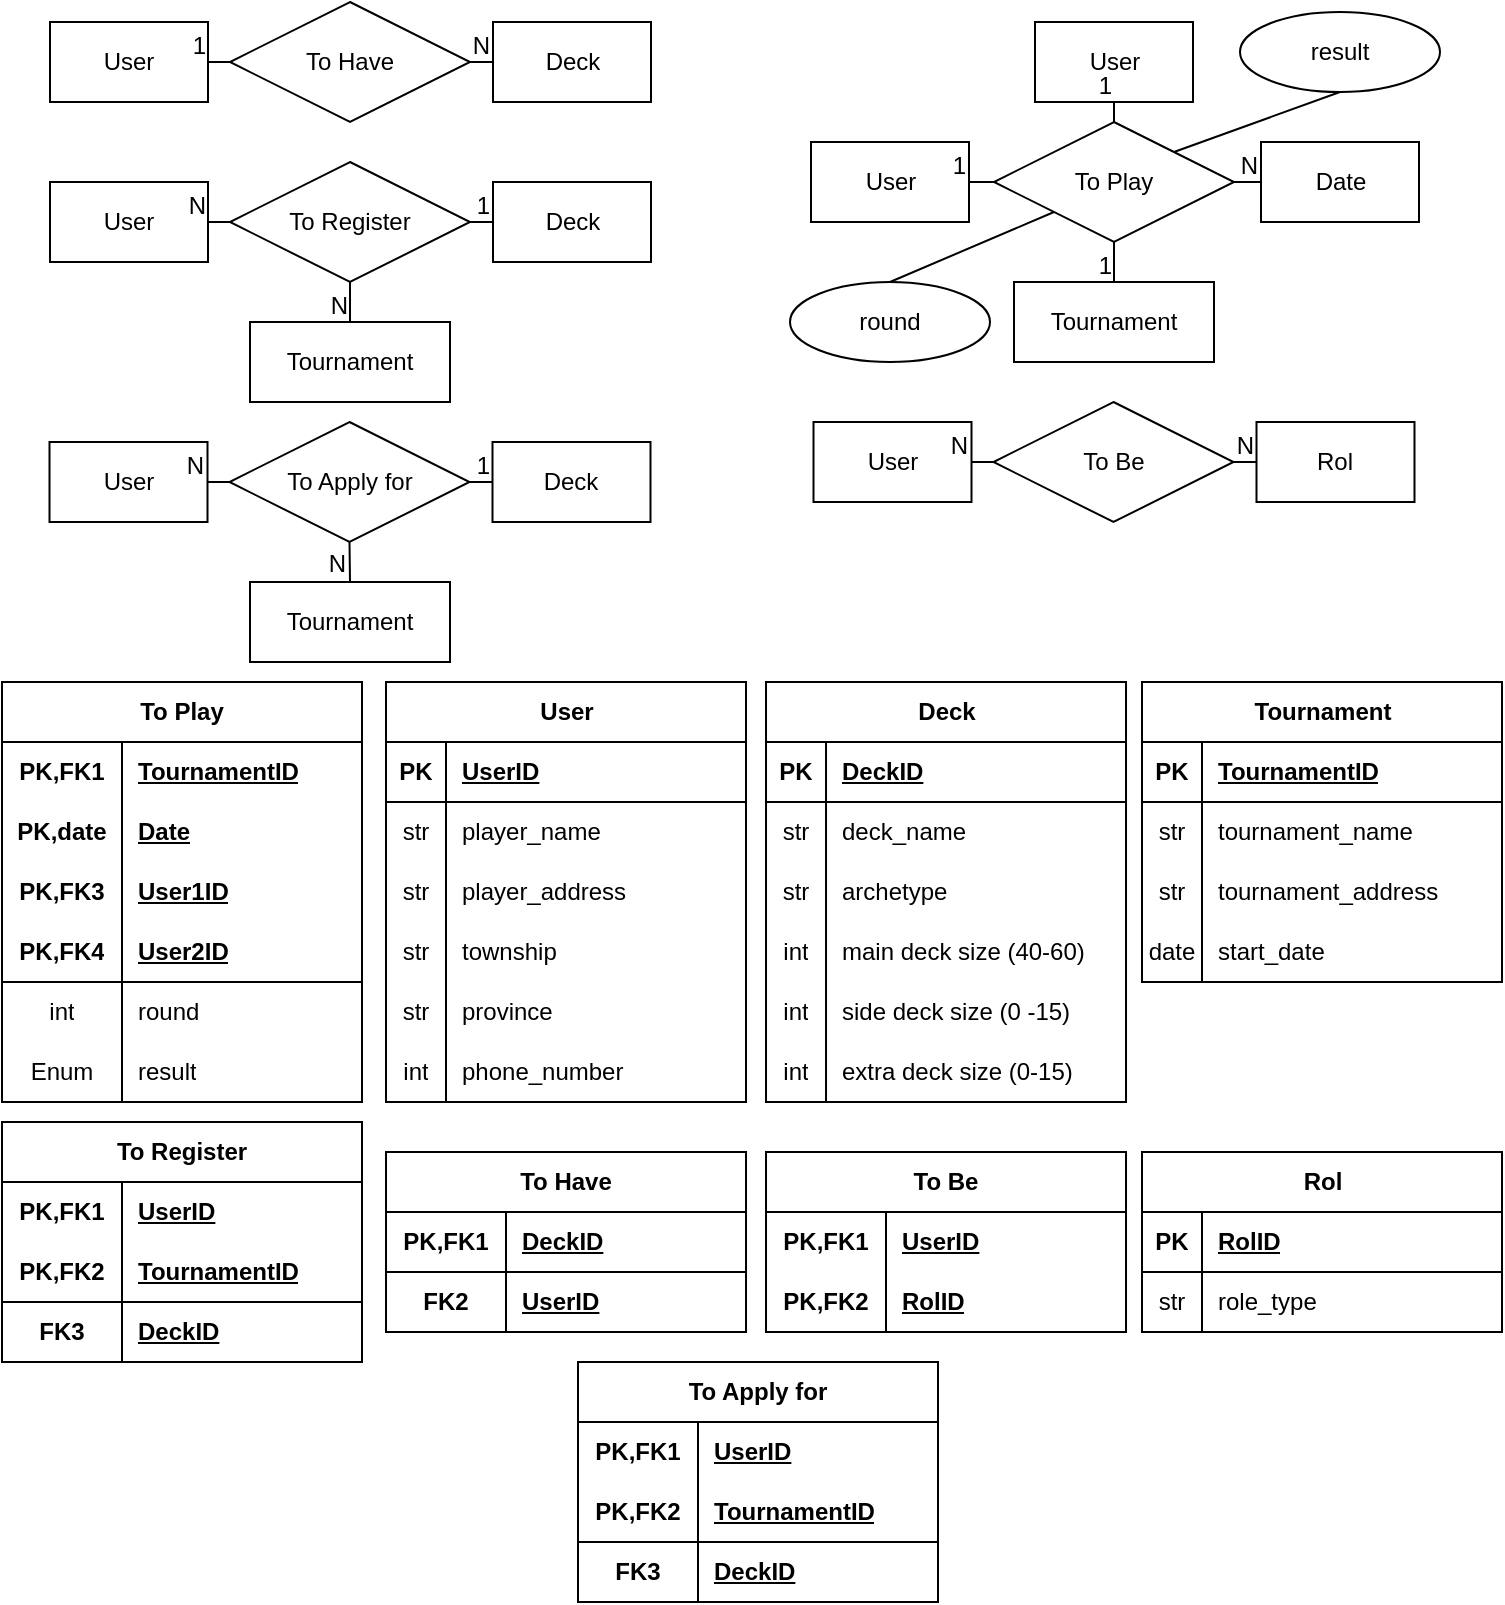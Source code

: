 <mxfile version="21.8.2" type="github">
  <diagram name="Page-1" id="n6OGM5h_O3I-MzQbRJ5R">
    <mxGraphModel dx="880" dy="466" grid="1" gridSize="10" guides="1" tooltips="1" connect="1" arrows="1" fold="1" page="1" pageScale="1" pageWidth="827" pageHeight="1169" math="0" shadow="0">
      <root>
        <mxCell id="0" />
        <mxCell id="1" parent="0" />
        <mxCell id="k-6lbQSvepRwD-YMHX3W-1" value="User" style="whiteSpace=wrap;html=1;align=center;" parent="1" vertex="1">
          <mxGeometry x="552.5" y="60" width="79" height="40" as="geometry" />
        </mxCell>
        <mxCell id="k-6lbQSvepRwD-YMHX3W-2" value="User" style="whiteSpace=wrap;html=1;align=center;" parent="1" vertex="1">
          <mxGeometry x="440.5" y="120" width="79" height="40" as="geometry" />
        </mxCell>
        <mxCell id="k-6lbQSvepRwD-YMHX3W-3" value="User" style="whiteSpace=wrap;html=1;align=center;" parent="1" vertex="1">
          <mxGeometry x="60" y="140" width="79" height="40" as="geometry" />
        </mxCell>
        <mxCell id="k-6lbQSvepRwD-YMHX3W-4" value="User" style="whiteSpace=wrap;html=1;align=center;" parent="1" vertex="1">
          <mxGeometry x="60" y="60" width="79" height="40" as="geometry" />
        </mxCell>
        <mxCell id="k-6lbQSvepRwD-YMHX3W-5" value="Tournament" style="whiteSpace=wrap;html=1;align=center;" parent="1" vertex="1">
          <mxGeometry x="542" y="190" width="100" height="40" as="geometry" />
        </mxCell>
        <mxCell id="k-6lbQSvepRwD-YMHX3W-6" value="To Have" style="shape=rhombus;perimeter=rhombusPerimeter;whiteSpace=wrap;html=1;align=center;rounded=0;" parent="1" vertex="1">
          <mxGeometry x="150" y="50" width="120" height="60" as="geometry" />
        </mxCell>
        <mxCell id="k-6lbQSvepRwD-YMHX3W-9" value="" style="endArrow=none;html=1;rounded=0;entryX=0;entryY=0.5;entryDx=0;entryDy=0;exitX=1;exitY=0.5;exitDx=0;exitDy=0;" parent="1" source="k-6lbQSvepRwD-YMHX3W-6" target="k-6lbQSvepRwD-YMHX3W-131" edge="1">
          <mxGeometry relative="1" as="geometry">
            <mxPoint x="160" y="130" as="sourcePoint" />
            <mxPoint x="140" y="80" as="targetPoint" />
          </mxGeometry>
        </mxCell>
        <mxCell id="k-6lbQSvepRwD-YMHX3W-10" value="N" style="resizable=0;html=1;whiteSpace=wrap;align=right;verticalAlign=bottom;rounded=0;" parent="k-6lbQSvepRwD-YMHX3W-9" connectable="0" vertex="1">
          <mxGeometry x="1" relative="1" as="geometry" />
        </mxCell>
        <mxCell id="k-6lbQSvepRwD-YMHX3W-11" value="To Register" style="shape=rhombus;perimeter=rhombusPerimeter;whiteSpace=wrap;html=1;align=center;rounded=0;" parent="1" vertex="1">
          <mxGeometry x="150" y="130" width="120" height="60" as="geometry" />
        </mxCell>
        <mxCell id="k-6lbQSvepRwD-YMHX3W-12" value="" style="endArrow=none;html=1;rounded=0;exitX=0.5;exitY=1;exitDx=0;exitDy=0;entryX=0.5;entryY=0;entryDx=0;entryDy=0;" parent="1" source="k-6lbQSvepRwD-YMHX3W-11" target="k-6lbQSvepRwD-YMHX3W-130" edge="1">
          <mxGeometry relative="1" as="geometry">
            <mxPoint x="250" y="270" as="sourcePoint" />
            <mxPoint x="209.995" y="220" as="targetPoint" />
          </mxGeometry>
        </mxCell>
        <mxCell id="k-6lbQSvepRwD-YMHX3W-13" value="N" style="resizable=0;html=1;whiteSpace=wrap;align=right;verticalAlign=bottom;rounded=0;" parent="k-6lbQSvepRwD-YMHX3W-12" connectable="0" vertex="1">
          <mxGeometry x="1" relative="1" as="geometry" />
        </mxCell>
        <mxCell id="k-6lbQSvepRwD-YMHX3W-14" style="edgeStyle=orthogonalEdgeStyle;rounded=0;orthogonalLoop=1;jettySize=auto;html=1;exitX=1;exitY=0;exitDx=0;exitDy=0;" parent="1" source="k-6lbQSvepRwD-YMHX3W-15" edge="1">
          <mxGeometry relative="1" as="geometry">
            <mxPoint x="622" y="125" as="targetPoint" />
          </mxGeometry>
        </mxCell>
        <mxCell id="k-6lbQSvepRwD-YMHX3W-15" value="To Play" style="shape=rhombus;perimeter=rhombusPerimeter;whiteSpace=wrap;html=1;align=center;rounded=0;" parent="1" vertex="1">
          <mxGeometry x="532" y="110" width="120" height="60" as="geometry" />
        </mxCell>
        <mxCell id="k-6lbQSvepRwD-YMHX3W-16" value="round" style="ellipse;whiteSpace=wrap;html=1;align=center;" parent="1" vertex="1">
          <mxGeometry x="430" y="190" width="100" height="40" as="geometry" />
        </mxCell>
        <mxCell id="k-6lbQSvepRwD-YMHX3W-17" value="" style="endArrow=none;html=1;rounded=0;exitX=0.5;exitY=0;exitDx=0;exitDy=0;entryX=0;entryY=1;entryDx=0;entryDy=0;" parent="1" source="k-6lbQSvepRwD-YMHX3W-16" target="k-6lbQSvepRwD-YMHX3W-15" edge="1">
          <mxGeometry relative="1" as="geometry">
            <mxPoint x="514" y="160" as="sourcePoint" />
            <mxPoint x="674" y="160" as="targetPoint" />
          </mxGeometry>
        </mxCell>
        <mxCell id="k-6lbQSvepRwD-YMHX3W-20" value="result" style="ellipse;whiteSpace=wrap;html=1;align=center;" parent="1" vertex="1">
          <mxGeometry x="655" y="55" width="100" height="40" as="geometry" />
        </mxCell>
        <mxCell id="k-6lbQSvepRwD-YMHX3W-21" value="" style="endArrow=none;html=1;rounded=0;exitX=0.5;exitY=1;exitDx=0;exitDy=0;entryX=1;entryY=0;entryDx=0;entryDy=0;" parent="1" source="k-6lbQSvepRwD-YMHX3W-20" target="k-6lbQSvepRwD-YMHX3W-15" edge="1">
          <mxGeometry relative="1" as="geometry">
            <mxPoint x="566" y="42" as="sourcePoint" />
            <mxPoint x="674" y="110" as="targetPoint" />
          </mxGeometry>
        </mxCell>
        <mxCell id="k-6lbQSvepRwD-YMHX3W-22" value="To Play" style="shape=table;startSize=30;container=1;collapsible=1;childLayout=tableLayout;fixedRows=1;rowLines=0;fontStyle=1;align=center;resizeLast=1;html=1;whiteSpace=wrap;" parent="1" vertex="1">
          <mxGeometry x="36" y="390" width="180" height="210" as="geometry" />
        </mxCell>
        <mxCell id="k-6lbQSvepRwD-YMHX3W-23" style="shape=tableRow;horizontal=0;startSize=0;swimlaneHead=0;swimlaneBody=0;fillColor=none;collapsible=0;dropTarget=0;points=[[0,0.5],[1,0.5]];portConstraint=eastwest;top=0;left=0;right=0;bottom=0;html=1;" parent="k-6lbQSvepRwD-YMHX3W-22" vertex="1">
          <mxGeometry y="30" width="180" height="30" as="geometry" />
        </mxCell>
        <mxCell id="k-6lbQSvepRwD-YMHX3W-24" style="shape=partialRectangle;connectable=0;fillColor=none;top=0;left=0;bottom=0;right=0;fontStyle=1;overflow=hidden;html=1;whiteSpace=wrap;" parent="k-6lbQSvepRwD-YMHX3W-23" vertex="1">
          <mxGeometry width="60" height="30" as="geometry">
            <mxRectangle width="60" height="30" as="alternateBounds" />
          </mxGeometry>
        </mxCell>
        <mxCell id="k-6lbQSvepRwD-YMHX3W-25" style="shape=partialRectangle;connectable=0;fillColor=none;top=0;left=0;bottom=0;right=0;align=left;spacingLeft=6;fontStyle=5;overflow=hidden;html=1;whiteSpace=wrap;" parent="k-6lbQSvepRwD-YMHX3W-23" vertex="1">
          <mxGeometry x="60" width="120" height="30" as="geometry">
            <mxRectangle width="120" height="30" as="alternateBounds" />
          </mxGeometry>
        </mxCell>
        <mxCell id="k-6lbQSvepRwD-YMHX3W-26" style="shape=tableRow;horizontal=0;startSize=0;swimlaneHead=0;swimlaneBody=0;fillColor=none;collapsible=0;dropTarget=0;points=[[0,0.5],[1,0.5]];portConstraint=eastwest;top=0;left=0;right=0;bottom=0;html=1;" parent="k-6lbQSvepRwD-YMHX3W-22" vertex="1">
          <mxGeometry y="60" width="180" height="30" as="geometry" />
        </mxCell>
        <mxCell id="k-6lbQSvepRwD-YMHX3W-27" style="shape=partialRectangle;connectable=0;fillColor=none;top=0;left=0;bottom=0;right=0;fontStyle=1;overflow=hidden;html=1;whiteSpace=wrap;" parent="k-6lbQSvepRwD-YMHX3W-26" vertex="1">
          <mxGeometry width="60" height="30" as="geometry">
            <mxRectangle width="60" height="30" as="alternateBounds" />
          </mxGeometry>
        </mxCell>
        <mxCell id="k-6lbQSvepRwD-YMHX3W-28" style="shape=partialRectangle;connectable=0;fillColor=none;top=0;left=0;bottom=0;right=0;align=left;spacingLeft=6;fontStyle=5;overflow=hidden;html=1;whiteSpace=wrap;" parent="k-6lbQSvepRwD-YMHX3W-26" vertex="1">
          <mxGeometry x="60" width="120" height="30" as="geometry">
            <mxRectangle width="120" height="30" as="alternateBounds" />
          </mxGeometry>
        </mxCell>
        <mxCell id="k-6lbQSvepRwD-YMHX3W-29" value="" style="shape=tableRow;horizontal=0;startSize=0;swimlaneHead=0;swimlaneBody=0;fillColor=none;collapsible=0;dropTarget=0;points=[[0,0.5],[1,0.5]];portConstraint=eastwest;top=0;left=0;right=0;bottom=0;html=1;" parent="k-6lbQSvepRwD-YMHX3W-22" vertex="1">
          <mxGeometry y="90" width="180" height="30" as="geometry" />
        </mxCell>
        <mxCell id="k-6lbQSvepRwD-YMHX3W-30" value="PK,FK3" style="shape=partialRectangle;connectable=0;fillColor=none;top=0;left=0;bottom=0;right=0;fontStyle=1;overflow=hidden;html=1;whiteSpace=wrap;" parent="k-6lbQSvepRwD-YMHX3W-29" vertex="1">
          <mxGeometry width="60" height="30" as="geometry">
            <mxRectangle width="60" height="30" as="alternateBounds" />
          </mxGeometry>
        </mxCell>
        <mxCell id="k-6lbQSvepRwD-YMHX3W-31" value="User1ID" style="shape=partialRectangle;connectable=0;fillColor=none;top=0;left=0;bottom=0;right=0;align=left;spacingLeft=6;fontStyle=5;overflow=hidden;html=1;whiteSpace=wrap;" parent="k-6lbQSvepRwD-YMHX3W-29" vertex="1">
          <mxGeometry x="60" width="120" height="30" as="geometry">
            <mxRectangle width="120" height="30" as="alternateBounds" />
          </mxGeometry>
        </mxCell>
        <mxCell id="k-6lbQSvepRwD-YMHX3W-32" value="" style="shape=tableRow;horizontal=0;startSize=0;swimlaneHead=0;swimlaneBody=0;fillColor=none;collapsible=0;dropTarget=0;points=[[0,0.5],[1,0.5]];portConstraint=eastwest;top=0;left=0;right=0;bottom=1;html=1;" parent="k-6lbQSvepRwD-YMHX3W-22" vertex="1">
          <mxGeometry y="120" width="180" height="30" as="geometry" />
        </mxCell>
        <mxCell id="k-6lbQSvepRwD-YMHX3W-33" value="PK,FK4" style="shape=partialRectangle;connectable=0;fillColor=none;top=0;left=0;bottom=0;right=0;fontStyle=1;overflow=hidden;html=1;whiteSpace=wrap;" parent="k-6lbQSvepRwD-YMHX3W-32" vertex="1">
          <mxGeometry width="60" height="30" as="geometry">
            <mxRectangle width="60" height="30" as="alternateBounds" />
          </mxGeometry>
        </mxCell>
        <mxCell id="k-6lbQSvepRwD-YMHX3W-34" value="User2ID" style="shape=partialRectangle;connectable=0;fillColor=none;top=0;left=0;bottom=0;right=0;align=left;spacingLeft=6;fontStyle=5;overflow=hidden;html=1;whiteSpace=wrap;" parent="k-6lbQSvepRwD-YMHX3W-32" vertex="1">
          <mxGeometry x="60" width="120" height="30" as="geometry">
            <mxRectangle width="120" height="30" as="alternateBounds" />
          </mxGeometry>
        </mxCell>
        <mxCell id="k-6lbQSvepRwD-YMHX3W-35" value="" style="shape=tableRow;horizontal=0;startSize=0;swimlaneHead=0;swimlaneBody=0;fillColor=none;collapsible=0;dropTarget=0;points=[[0,0.5],[1,0.5]];portConstraint=eastwest;top=0;left=0;right=0;bottom=0;html=1;" parent="k-6lbQSvepRwD-YMHX3W-22" vertex="1">
          <mxGeometry y="150" width="180" height="30" as="geometry" />
        </mxCell>
        <mxCell id="k-6lbQSvepRwD-YMHX3W-36" value="int" style="shape=partialRectangle;connectable=0;fillColor=none;top=0;left=0;bottom=0;right=0;editable=1;overflow=hidden;html=1;whiteSpace=wrap;" parent="k-6lbQSvepRwD-YMHX3W-35" vertex="1">
          <mxGeometry width="60" height="30" as="geometry">
            <mxRectangle width="60" height="30" as="alternateBounds" />
          </mxGeometry>
        </mxCell>
        <mxCell id="k-6lbQSvepRwD-YMHX3W-37" value="round" style="shape=partialRectangle;connectable=0;fillColor=none;top=0;left=0;bottom=0;right=0;align=left;spacingLeft=6;overflow=hidden;html=1;whiteSpace=wrap;" parent="k-6lbQSvepRwD-YMHX3W-35" vertex="1">
          <mxGeometry x="60" width="120" height="30" as="geometry">
            <mxRectangle width="120" height="30" as="alternateBounds" />
          </mxGeometry>
        </mxCell>
        <mxCell id="k-6lbQSvepRwD-YMHX3W-41" style="shape=tableRow;horizontal=0;startSize=0;swimlaneHead=0;swimlaneBody=0;fillColor=none;collapsible=0;dropTarget=0;points=[[0,0.5],[1,0.5]];portConstraint=eastwest;top=0;left=0;right=0;bottom=0;html=1;" parent="k-6lbQSvepRwD-YMHX3W-22" vertex="1">
          <mxGeometry y="180" width="180" height="30" as="geometry" />
        </mxCell>
        <mxCell id="k-6lbQSvepRwD-YMHX3W-42" value="Enum" style="shape=partialRectangle;connectable=0;fillColor=none;top=0;left=0;bottom=0;right=0;editable=1;overflow=hidden;html=1;whiteSpace=wrap;" parent="k-6lbQSvepRwD-YMHX3W-41" vertex="1">
          <mxGeometry width="60" height="30" as="geometry">
            <mxRectangle width="60" height="30" as="alternateBounds" />
          </mxGeometry>
        </mxCell>
        <mxCell id="k-6lbQSvepRwD-YMHX3W-43" style="shape=partialRectangle;connectable=0;fillColor=none;top=0;left=0;bottom=0;right=0;align=left;spacingLeft=6;overflow=hidden;html=1;whiteSpace=wrap;" parent="k-6lbQSvepRwD-YMHX3W-41" vertex="1">
          <mxGeometry x="60" width="120" height="30" as="geometry">
            <mxRectangle width="120" height="30" as="alternateBounds" />
          </mxGeometry>
        </mxCell>
        <mxCell id="k-6lbQSvepRwD-YMHX3W-44" value="PK,date" style="shape=partialRectangle;connectable=0;fillColor=none;top=0;left=0;bottom=0;right=0;fontStyle=1;overflow=hidden;html=1;whiteSpace=wrap;" parent="1" vertex="1">
          <mxGeometry x="36" y="450" width="60" height="30" as="geometry">
            <mxRectangle width="60" height="30" as="alternateBounds" />
          </mxGeometry>
        </mxCell>
        <mxCell id="k-6lbQSvepRwD-YMHX3W-45" value="Date" style="shape=partialRectangle;connectable=0;fillColor=none;top=0;left=0;bottom=0;right=0;align=left;spacingLeft=6;fontStyle=5;overflow=hidden;html=1;whiteSpace=wrap;" parent="1" vertex="1">
          <mxGeometry x="96" y="450" width="120" height="30" as="geometry">
            <mxRectangle width="120" height="30" as="alternateBounds" />
          </mxGeometry>
        </mxCell>
        <mxCell id="k-6lbQSvepRwD-YMHX3W-46" value="PK,FK1" style="shape=partialRectangle;connectable=0;fillColor=none;top=0;left=0;bottom=0;right=0;fontStyle=1;overflow=hidden;html=1;whiteSpace=wrap;" parent="1" vertex="1">
          <mxGeometry x="36" y="420" width="60" height="30" as="geometry">
            <mxRectangle width="60" height="30" as="alternateBounds" />
          </mxGeometry>
        </mxCell>
        <mxCell id="k-6lbQSvepRwD-YMHX3W-47" value="TournamentID" style="shape=partialRectangle;connectable=0;fillColor=none;top=0;left=0;bottom=0;right=0;align=left;spacingLeft=6;fontStyle=5;overflow=hidden;html=1;whiteSpace=wrap;" parent="1" vertex="1">
          <mxGeometry x="96" y="420" width="120" height="30" as="geometry">
            <mxRectangle width="120" height="30" as="alternateBounds" />
          </mxGeometry>
        </mxCell>
        <mxCell id="k-6lbQSvepRwD-YMHX3W-48" value="result" style="shape=partialRectangle;connectable=0;fillColor=none;top=0;left=0;bottom=0;right=0;align=left;spacingLeft=6;overflow=hidden;html=1;whiteSpace=wrap;" parent="1" vertex="1">
          <mxGeometry x="96" y="570" width="120" height="30" as="geometry">
            <mxRectangle width="120" height="30" as="alternateBounds" />
          </mxGeometry>
        </mxCell>
        <mxCell id="k-6lbQSvepRwD-YMHX3W-49" value="User" style="shape=table;startSize=30;container=1;collapsible=1;childLayout=tableLayout;fixedRows=1;rowLines=0;fontStyle=1;align=center;resizeLast=1;html=1;" parent="1" vertex="1">
          <mxGeometry x="228" y="390" width="180" height="210" as="geometry" />
        </mxCell>
        <mxCell id="k-6lbQSvepRwD-YMHX3W-50" value="" style="shape=tableRow;horizontal=0;startSize=0;swimlaneHead=0;swimlaneBody=0;fillColor=none;collapsible=0;dropTarget=0;points=[[0,0.5],[1,0.5]];portConstraint=eastwest;top=0;left=0;right=0;bottom=1;" parent="k-6lbQSvepRwD-YMHX3W-49" vertex="1">
          <mxGeometry y="30" width="180" height="30" as="geometry" />
        </mxCell>
        <mxCell id="k-6lbQSvepRwD-YMHX3W-51" value="PK" style="shape=partialRectangle;connectable=0;fillColor=none;top=0;left=0;bottom=0;right=0;fontStyle=1;overflow=hidden;whiteSpace=wrap;html=1;" parent="k-6lbQSvepRwD-YMHX3W-50" vertex="1">
          <mxGeometry width="30" height="30" as="geometry">
            <mxRectangle width="30" height="30" as="alternateBounds" />
          </mxGeometry>
        </mxCell>
        <mxCell id="k-6lbQSvepRwD-YMHX3W-52" value="UserID" style="shape=partialRectangle;connectable=0;fillColor=none;top=0;left=0;bottom=0;right=0;align=left;spacingLeft=6;fontStyle=5;overflow=hidden;whiteSpace=wrap;html=1;" parent="k-6lbQSvepRwD-YMHX3W-50" vertex="1">
          <mxGeometry x="30" width="150" height="30" as="geometry">
            <mxRectangle width="150" height="30" as="alternateBounds" />
          </mxGeometry>
        </mxCell>
        <mxCell id="k-6lbQSvepRwD-YMHX3W-53" value="" style="shape=tableRow;horizontal=0;startSize=0;swimlaneHead=0;swimlaneBody=0;fillColor=none;collapsible=0;dropTarget=0;points=[[0,0.5],[1,0.5]];portConstraint=eastwest;top=0;left=0;right=0;bottom=0;" parent="k-6lbQSvepRwD-YMHX3W-49" vertex="1">
          <mxGeometry y="60" width="180" height="30" as="geometry" />
        </mxCell>
        <mxCell id="k-6lbQSvepRwD-YMHX3W-54" value="str" style="shape=partialRectangle;connectable=0;fillColor=none;top=0;left=0;bottom=0;right=0;editable=1;overflow=hidden;whiteSpace=wrap;html=1;" parent="k-6lbQSvepRwD-YMHX3W-53" vertex="1">
          <mxGeometry width="30" height="30" as="geometry">
            <mxRectangle width="30" height="30" as="alternateBounds" />
          </mxGeometry>
        </mxCell>
        <mxCell id="k-6lbQSvepRwD-YMHX3W-55" value="player_name" style="shape=partialRectangle;connectable=0;fillColor=none;top=0;left=0;bottom=0;right=0;align=left;spacingLeft=6;overflow=hidden;whiteSpace=wrap;html=1;" parent="k-6lbQSvepRwD-YMHX3W-53" vertex="1">
          <mxGeometry x="30" width="150" height="30" as="geometry">
            <mxRectangle width="150" height="30" as="alternateBounds" />
          </mxGeometry>
        </mxCell>
        <mxCell id="k-6lbQSvepRwD-YMHX3W-56" value="" style="shape=tableRow;horizontal=0;startSize=0;swimlaneHead=0;swimlaneBody=0;fillColor=none;collapsible=0;dropTarget=0;points=[[0,0.5],[1,0.5]];portConstraint=eastwest;top=0;left=0;right=0;bottom=0;" parent="k-6lbQSvepRwD-YMHX3W-49" vertex="1">
          <mxGeometry y="90" width="180" height="30" as="geometry" />
        </mxCell>
        <mxCell id="k-6lbQSvepRwD-YMHX3W-57" value="str" style="shape=partialRectangle;connectable=0;fillColor=none;top=0;left=0;bottom=0;right=0;editable=1;overflow=hidden;whiteSpace=wrap;html=1;" parent="k-6lbQSvepRwD-YMHX3W-56" vertex="1">
          <mxGeometry width="30" height="30" as="geometry">
            <mxRectangle width="30" height="30" as="alternateBounds" />
          </mxGeometry>
        </mxCell>
        <mxCell id="k-6lbQSvepRwD-YMHX3W-58" value="player_address" style="shape=partialRectangle;connectable=0;fillColor=none;top=0;left=0;bottom=0;right=0;align=left;spacingLeft=6;overflow=hidden;whiteSpace=wrap;html=1;" parent="k-6lbQSvepRwD-YMHX3W-56" vertex="1">
          <mxGeometry x="30" width="150" height="30" as="geometry">
            <mxRectangle width="150" height="30" as="alternateBounds" />
          </mxGeometry>
        </mxCell>
        <mxCell id="k-6lbQSvepRwD-YMHX3W-59" value="" style="shape=tableRow;horizontal=0;startSize=0;swimlaneHead=0;swimlaneBody=0;fillColor=none;collapsible=0;dropTarget=0;points=[[0,0.5],[1,0.5]];portConstraint=eastwest;top=0;left=0;right=0;bottom=0;" parent="k-6lbQSvepRwD-YMHX3W-49" vertex="1">
          <mxGeometry y="120" width="180" height="30" as="geometry" />
        </mxCell>
        <mxCell id="k-6lbQSvepRwD-YMHX3W-60" value="str" style="shape=partialRectangle;connectable=0;fillColor=none;top=0;left=0;bottom=0;right=0;editable=1;overflow=hidden;whiteSpace=wrap;html=1;" parent="k-6lbQSvepRwD-YMHX3W-59" vertex="1">
          <mxGeometry width="30" height="30" as="geometry">
            <mxRectangle width="30" height="30" as="alternateBounds" />
          </mxGeometry>
        </mxCell>
        <mxCell id="k-6lbQSvepRwD-YMHX3W-61" value="township" style="shape=partialRectangle;connectable=0;fillColor=none;top=0;left=0;bottom=0;right=0;align=left;spacingLeft=6;overflow=hidden;whiteSpace=wrap;html=1;" parent="k-6lbQSvepRwD-YMHX3W-59" vertex="1">
          <mxGeometry x="30" width="150" height="30" as="geometry">
            <mxRectangle width="150" height="30" as="alternateBounds" />
          </mxGeometry>
        </mxCell>
        <mxCell id="k-6lbQSvepRwD-YMHX3W-62" style="shape=tableRow;horizontal=0;startSize=0;swimlaneHead=0;swimlaneBody=0;fillColor=none;collapsible=0;dropTarget=0;points=[[0,0.5],[1,0.5]];portConstraint=eastwest;top=0;left=0;right=0;bottom=0;" parent="k-6lbQSvepRwD-YMHX3W-49" vertex="1">
          <mxGeometry y="150" width="180" height="30" as="geometry" />
        </mxCell>
        <mxCell id="k-6lbQSvepRwD-YMHX3W-63" value="str" style="shape=partialRectangle;connectable=0;fillColor=none;top=0;left=0;bottom=0;right=0;editable=1;overflow=hidden;whiteSpace=wrap;html=1;" parent="k-6lbQSvepRwD-YMHX3W-62" vertex="1">
          <mxGeometry width="30" height="30" as="geometry">
            <mxRectangle width="30" height="30" as="alternateBounds" />
          </mxGeometry>
        </mxCell>
        <mxCell id="k-6lbQSvepRwD-YMHX3W-64" value="province" style="shape=partialRectangle;connectable=0;fillColor=none;top=0;left=0;bottom=0;right=0;align=left;spacingLeft=6;overflow=hidden;whiteSpace=wrap;html=1;" parent="k-6lbQSvepRwD-YMHX3W-62" vertex="1">
          <mxGeometry x="30" width="150" height="30" as="geometry">
            <mxRectangle width="150" height="30" as="alternateBounds" />
          </mxGeometry>
        </mxCell>
        <mxCell id="k-6lbQSvepRwD-YMHX3W-65" style="shape=tableRow;horizontal=0;startSize=0;swimlaneHead=0;swimlaneBody=0;fillColor=none;collapsible=0;dropTarget=0;points=[[0,0.5],[1,0.5]];portConstraint=eastwest;top=0;left=0;right=0;bottom=0;" parent="k-6lbQSvepRwD-YMHX3W-49" vertex="1">
          <mxGeometry y="180" width="180" height="30" as="geometry" />
        </mxCell>
        <mxCell id="k-6lbQSvepRwD-YMHX3W-66" value="int" style="shape=partialRectangle;connectable=0;fillColor=none;top=0;left=0;bottom=0;right=0;editable=1;overflow=hidden;whiteSpace=wrap;html=1;" parent="k-6lbQSvepRwD-YMHX3W-65" vertex="1">
          <mxGeometry width="30" height="30" as="geometry">
            <mxRectangle width="30" height="30" as="alternateBounds" />
          </mxGeometry>
        </mxCell>
        <mxCell id="k-6lbQSvepRwD-YMHX3W-67" value="phone_number" style="shape=partialRectangle;connectable=0;fillColor=none;top=0;left=0;bottom=0;right=0;align=left;spacingLeft=6;overflow=hidden;whiteSpace=wrap;html=1;" parent="k-6lbQSvepRwD-YMHX3W-65" vertex="1">
          <mxGeometry x="30" width="150" height="30" as="geometry">
            <mxRectangle width="150" height="30" as="alternateBounds" />
          </mxGeometry>
        </mxCell>
        <mxCell id="k-6lbQSvepRwD-YMHX3W-68" value="Deck" style="shape=table;startSize=30;container=1;collapsible=1;childLayout=tableLayout;fixedRows=1;rowLines=0;fontStyle=1;align=center;resizeLast=1;html=1;" parent="1" vertex="1">
          <mxGeometry x="418.01" y="390" width="180" height="210" as="geometry" />
        </mxCell>
        <mxCell id="k-6lbQSvepRwD-YMHX3W-69" value="" style="shape=tableRow;horizontal=0;startSize=0;swimlaneHead=0;swimlaneBody=0;fillColor=none;collapsible=0;dropTarget=0;points=[[0,0.5],[1,0.5]];portConstraint=eastwest;top=0;left=0;right=0;bottom=1;" parent="k-6lbQSvepRwD-YMHX3W-68" vertex="1">
          <mxGeometry y="30" width="180" height="30" as="geometry" />
        </mxCell>
        <mxCell id="k-6lbQSvepRwD-YMHX3W-70" value="PK" style="shape=partialRectangle;connectable=0;fillColor=none;top=0;left=0;bottom=0;right=0;fontStyle=1;overflow=hidden;whiteSpace=wrap;html=1;" parent="k-6lbQSvepRwD-YMHX3W-69" vertex="1">
          <mxGeometry width="30" height="30" as="geometry">
            <mxRectangle width="30" height="30" as="alternateBounds" />
          </mxGeometry>
        </mxCell>
        <mxCell id="k-6lbQSvepRwD-YMHX3W-71" value="DeckID" style="shape=partialRectangle;connectable=0;fillColor=none;top=0;left=0;bottom=0;right=0;align=left;spacingLeft=6;fontStyle=5;overflow=hidden;whiteSpace=wrap;html=1;" parent="k-6lbQSvepRwD-YMHX3W-69" vertex="1">
          <mxGeometry x="30" width="150" height="30" as="geometry">
            <mxRectangle width="150" height="30" as="alternateBounds" />
          </mxGeometry>
        </mxCell>
        <mxCell id="k-6lbQSvepRwD-YMHX3W-72" value="" style="shape=tableRow;horizontal=0;startSize=0;swimlaneHead=0;swimlaneBody=0;fillColor=none;collapsible=0;dropTarget=0;points=[[0,0.5],[1,0.5]];portConstraint=eastwest;top=0;left=0;right=0;bottom=0;" parent="k-6lbQSvepRwD-YMHX3W-68" vertex="1">
          <mxGeometry y="60" width="180" height="30" as="geometry" />
        </mxCell>
        <mxCell id="k-6lbQSvepRwD-YMHX3W-73" value="str" style="shape=partialRectangle;connectable=0;fillColor=none;top=0;left=0;bottom=0;right=0;editable=1;overflow=hidden;whiteSpace=wrap;html=1;" parent="k-6lbQSvepRwD-YMHX3W-72" vertex="1">
          <mxGeometry width="30" height="30" as="geometry">
            <mxRectangle width="30" height="30" as="alternateBounds" />
          </mxGeometry>
        </mxCell>
        <mxCell id="k-6lbQSvepRwD-YMHX3W-74" value="deck_name" style="shape=partialRectangle;connectable=0;fillColor=none;top=0;left=0;bottom=0;right=0;align=left;spacingLeft=6;overflow=hidden;whiteSpace=wrap;html=1;" parent="k-6lbQSvepRwD-YMHX3W-72" vertex="1">
          <mxGeometry x="30" width="150" height="30" as="geometry">
            <mxRectangle width="150" height="30" as="alternateBounds" />
          </mxGeometry>
        </mxCell>
        <mxCell id="k-6lbQSvepRwD-YMHX3W-75" value="" style="shape=tableRow;horizontal=0;startSize=0;swimlaneHead=0;swimlaneBody=0;fillColor=none;collapsible=0;dropTarget=0;points=[[0,0.5],[1,0.5]];portConstraint=eastwest;top=0;left=0;right=0;bottom=0;" parent="k-6lbQSvepRwD-YMHX3W-68" vertex="1">
          <mxGeometry y="90" width="180" height="30" as="geometry" />
        </mxCell>
        <mxCell id="k-6lbQSvepRwD-YMHX3W-76" value="str" style="shape=partialRectangle;connectable=0;fillColor=none;top=0;left=0;bottom=0;right=0;editable=1;overflow=hidden;whiteSpace=wrap;html=1;" parent="k-6lbQSvepRwD-YMHX3W-75" vertex="1">
          <mxGeometry width="30" height="30" as="geometry">
            <mxRectangle width="30" height="30" as="alternateBounds" />
          </mxGeometry>
        </mxCell>
        <mxCell id="k-6lbQSvepRwD-YMHX3W-77" value="archetype" style="shape=partialRectangle;connectable=0;fillColor=none;top=0;left=0;bottom=0;right=0;align=left;spacingLeft=6;overflow=hidden;whiteSpace=wrap;html=1;" parent="k-6lbQSvepRwD-YMHX3W-75" vertex="1">
          <mxGeometry x="30" width="150" height="30" as="geometry">
            <mxRectangle width="150" height="30" as="alternateBounds" />
          </mxGeometry>
        </mxCell>
        <mxCell id="k-6lbQSvepRwD-YMHX3W-78" value="" style="shape=tableRow;horizontal=0;startSize=0;swimlaneHead=0;swimlaneBody=0;fillColor=none;collapsible=0;dropTarget=0;points=[[0,0.5],[1,0.5]];portConstraint=eastwest;top=0;left=0;right=0;bottom=0;" parent="k-6lbQSvepRwD-YMHX3W-68" vertex="1">
          <mxGeometry y="120" width="180" height="30" as="geometry" />
        </mxCell>
        <mxCell id="k-6lbQSvepRwD-YMHX3W-79" value="int" style="shape=partialRectangle;connectable=0;fillColor=none;top=0;left=0;bottom=0;right=0;editable=1;overflow=hidden;whiteSpace=wrap;html=1;" parent="k-6lbQSvepRwD-YMHX3W-78" vertex="1">
          <mxGeometry width="30" height="30" as="geometry">
            <mxRectangle width="30" height="30" as="alternateBounds" />
          </mxGeometry>
        </mxCell>
        <mxCell id="k-6lbQSvepRwD-YMHX3W-80" value="main deck size (40-60)" style="shape=partialRectangle;connectable=0;fillColor=none;top=0;left=0;bottom=0;right=0;align=left;spacingLeft=6;overflow=hidden;whiteSpace=wrap;html=1;" parent="k-6lbQSvepRwD-YMHX3W-78" vertex="1">
          <mxGeometry x="30" width="150" height="30" as="geometry">
            <mxRectangle width="150" height="30" as="alternateBounds" />
          </mxGeometry>
        </mxCell>
        <mxCell id="k-6lbQSvepRwD-YMHX3W-81" style="shape=tableRow;horizontal=0;startSize=0;swimlaneHead=0;swimlaneBody=0;fillColor=none;collapsible=0;dropTarget=0;points=[[0,0.5],[1,0.5]];portConstraint=eastwest;top=0;left=0;right=0;bottom=0;" parent="k-6lbQSvepRwD-YMHX3W-68" vertex="1">
          <mxGeometry y="150" width="180" height="30" as="geometry" />
        </mxCell>
        <mxCell id="k-6lbQSvepRwD-YMHX3W-82" value="int" style="shape=partialRectangle;connectable=0;fillColor=none;top=0;left=0;bottom=0;right=0;editable=1;overflow=hidden;whiteSpace=wrap;html=1;" parent="k-6lbQSvepRwD-YMHX3W-81" vertex="1">
          <mxGeometry width="30" height="30" as="geometry">
            <mxRectangle width="30" height="30" as="alternateBounds" />
          </mxGeometry>
        </mxCell>
        <mxCell id="k-6lbQSvepRwD-YMHX3W-83" value="side deck size (0 -15)" style="shape=partialRectangle;connectable=0;fillColor=none;top=0;left=0;bottom=0;right=0;align=left;spacingLeft=6;overflow=hidden;whiteSpace=wrap;html=1;" parent="k-6lbQSvepRwD-YMHX3W-81" vertex="1">
          <mxGeometry x="30" width="150" height="30" as="geometry">
            <mxRectangle width="150" height="30" as="alternateBounds" />
          </mxGeometry>
        </mxCell>
        <mxCell id="k-6lbQSvepRwD-YMHX3W-84" style="shape=tableRow;horizontal=0;startSize=0;swimlaneHead=0;swimlaneBody=0;fillColor=none;collapsible=0;dropTarget=0;points=[[0,0.5],[1,0.5]];portConstraint=eastwest;top=0;left=0;right=0;bottom=0;" parent="k-6lbQSvepRwD-YMHX3W-68" vertex="1">
          <mxGeometry y="180" width="180" height="30" as="geometry" />
        </mxCell>
        <mxCell id="k-6lbQSvepRwD-YMHX3W-85" value="int" style="shape=partialRectangle;connectable=0;fillColor=none;top=0;left=0;bottom=0;right=0;editable=1;overflow=hidden;whiteSpace=wrap;html=1;" parent="k-6lbQSvepRwD-YMHX3W-84" vertex="1">
          <mxGeometry width="30" height="30" as="geometry">
            <mxRectangle width="30" height="30" as="alternateBounds" />
          </mxGeometry>
        </mxCell>
        <mxCell id="k-6lbQSvepRwD-YMHX3W-86" value="extra deck size (0-15)" style="shape=partialRectangle;connectable=0;fillColor=none;top=0;left=0;bottom=0;right=0;align=left;spacingLeft=6;overflow=hidden;whiteSpace=wrap;html=1;" parent="k-6lbQSvepRwD-YMHX3W-84" vertex="1">
          <mxGeometry x="30" width="150" height="30" as="geometry">
            <mxRectangle width="150" height="30" as="alternateBounds" />
          </mxGeometry>
        </mxCell>
        <mxCell id="k-6lbQSvepRwD-YMHX3W-87" value="Tournament" style="shape=table;startSize=30;container=1;collapsible=1;childLayout=tableLayout;fixedRows=1;rowLines=0;fontStyle=1;align=center;resizeLast=1;html=1;" parent="1" vertex="1">
          <mxGeometry x="606" y="390" width="180" height="150" as="geometry" />
        </mxCell>
        <mxCell id="k-6lbQSvepRwD-YMHX3W-88" value="" style="shape=tableRow;horizontal=0;startSize=0;swimlaneHead=0;swimlaneBody=0;fillColor=none;collapsible=0;dropTarget=0;points=[[0,0.5],[1,0.5]];portConstraint=eastwest;top=0;left=0;right=0;bottom=1;" parent="k-6lbQSvepRwD-YMHX3W-87" vertex="1">
          <mxGeometry y="30" width="180" height="30" as="geometry" />
        </mxCell>
        <mxCell id="k-6lbQSvepRwD-YMHX3W-89" value="PK" style="shape=partialRectangle;connectable=0;fillColor=none;top=0;left=0;bottom=0;right=0;fontStyle=1;overflow=hidden;whiteSpace=wrap;html=1;" parent="k-6lbQSvepRwD-YMHX3W-88" vertex="1">
          <mxGeometry width="30" height="30" as="geometry">
            <mxRectangle width="30" height="30" as="alternateBounds" />
          </mxGeometry>
        </mxCell>
        <mxCell id="k-6lbQSvepRwD-YMHX3W-90" value="TournamentID" style="shape=partialRectangle;connectable=0;fillColor=none;top=0;left=0;bottom=0;right=0;align=left;spacingLeft=6;fontStyle=5;overflow=hidden;whiteSpace=wrap;html=1;" parent="k-6lbQSvepRwD-YMHX3W-88" vertex="1">
          <mxGeometry x="30" width="150" height="30" as="geometry">
            <mxRectangle width="150" height="30" as="alternateBounds" />
          </mxGeometry>
        </mxCell>
        <mxCell id="k-6lbQSvepRwD-YMHX3W-91" value="" style="shape=tableRow;horizontal=0;startSize=0;swimlaneHead=0;swimlaneBody=0;fillColor=none;collapsible=0;dropTarget=0;points=[[0,0.5],[1,0.5]];portConstraint=eastwest;top=0;left=0;right=0;bottom=0;" parent="k-6lbQSvepRwD-YMHX3W-87" vertex="1">
          <mxGeometry y="60" width="180" height="30" as="geometry" />
        </mxCell>
        <mxCell id="k-6lbQSvepRwD-YMHX3W-92" value="str" style="shape=partialRectangle;connectable=0;fillColor=none;top=0;left=0;bottom=0;right=0;editable=1;overflow=hidden;whiteSpace=wrap;html=1;" parent="k-6lbQSvepRwD-YMHX3W-91" vertex="1">
          <mxGeometry width="30" height="30" as="geometry">
            <mxRectangle width="30" height="30" as="alternateBounds" />
          </mxGeometry>
        </mxCell>
        <mxCell id="k-6lbQSvepRwD-YMHX3W-93" value="tournament_name" style="shape=partialRectangle;connectable=0;fillColor=none;top=0;left=0;bottom=0;right=0;align=left;spacingLeft=6;overflow=hidden;whiteSpace=wrap;html=1;" parent="k-6lbQSvepRwD-YMHX3W-91" vertex="1">
          <mxGeometry x="30" width="150" height="30" as="geometry">
            <mxRectangle width="150" height="30" as="alternateBounds" />
          </mxGeometry>
        </mxCell>
        <mxCell id="k-6lbQSvepRwD-YMHX3W-94" value="" style="shape=tableRow;horizontal=0;startSize=0;swimlaneHead=0;swimlaneBody=0;fillColor=none;collapsible=0;dropTarget=0;points=[[0,0.5],[1,0.5]];portConstraint=eastwest;top=0;left=0;right=0;bottom=0;" parent="k-6lbQSvepRwD-YMHX3W-87" vertex="1">
          <mxGeometry y="90" width="180" height="30" as="geometry" />
        </mxCell>
        <mxCell id="k-6lbQSvepRwD-YMHX3W-95" value="str" style="shape=partialRectangle;connectable=0;fillColor=none;top=0;left=0;bottom=0;right=0;editable=1;overflow=hidden;whiteSpace=wrap;html=1;" parent="k-6lbQSvepRwD-YMHX3W-94" vertex="1">
          <mxGeometry width="30" height="30" as="geometry">
            <mxRectangle width="30" height="30" as="alternateBounds" />
          </mxGeometry>
        </mxCell>
        <mxCell id="k-6lbQSvepRwD-YMHX3W-96" value="tournament_address" style="shape=partialRectangle;connectable=0;fillColor=none;top=0;left=0;bottom=0;right=0;align=left;spacingLeft=6;overflow=hidden;whiteSpace=wrap;html=1;" parent="k-6lbQSvepRwD-YMHX3W-94" vertex="1">
          <mxGeometry x="30" width="150" height="30" as="geometry">
            <mxRectangle width="150" height="30" as="alternateBounds" />
          </mxGeometry>
        </mxCell>
        <mxCell id="k-6lbQSvepRwD-YMHX3W-97" value="" style="shape=tableRow;horizontal=0;startSize=0;swimlaneHead=0;swimlaneBody=0;fillColor=none;collapsible=0;dropTarget=0;points=[[0,0.5],[1,0.5]];portConstraint=eastwest;top=0;left=0;right=0;bottom=0;" parent="k-6lbQSvepRwD-YMHX3W-87" vertex="1">
          <mxGeometry y="120" width="180" height="30" as="geometry" />
        </mxCell>
        <mxCell id="k-6lbQSvepRwD-YMHX3W-98" value="date" style="shape=partialRectangle;connectable=0;fillColor=none;top=0;left=0;bottom=0;right=0;editable=1;overflow=hidden;whiteSpace=wrap;html=1;" parent="k-6lbQSvepRwD-YMHX3W-97" vertex="1">
          <mxGeometry width="30" height="30" as="geometry">
            <mxRectangle width="30" height="30" as="alternateBounds" />
          </mxGeometry>
        </mxCell>
        <mxCell id="k-6lbQSvepRwD-YMHX3W-99" value="start_date" style="shape=partialRectangle;connectable=0;fillColor=none;top=0;left=0;bottom=0;right=0;align=left;spacingLeft=6;overflow=hidden;whiteSpace=wrap;html=1;" parent="k-6lbQSvepRwD-YMHX3W-97" vertex="1">
          <mxGeometry x="30" width="150" height="30" as="geometry">
            <mxRectangle width="150" height="30" as="alternateBounds" />
          </mxGeometry>
        </mxCell>
        <mxCell id="k-6lbQSvepRwD-YMHX3W-100" value="" style="endArrow=none;html=1;rounded=0;exitX=0.5;exitY=1;exitDx=0;exitDy=0;entryX=0.5;entryY=0;entryDx=0;entryDy=0;" parent="1" source="k-6lbQSvepRwD-YMHX3W-15" target="k-6lbQSvepRwD-YMHX3W-5" edge="1">
          <mxGeometry relative="1" as="geometry">
            <mxPoint x="514" y="330" as="sourcePoint" />
            <mxPoint x="592" y="190" as="targetPoint" />
          </mxGeometry>
        </mxCell>
        <mxCell id="k-6lbQSvepRwD-YMHX3W-101" value="1" style="resizable=0;html=1;whiteSpace=wrap;align=right;verticalAlign=bottom;" parent="k-6lbQSvepRwD-YMHX3W-100" connectable="0" vertex="1">
          <mxGeometry x="1" relative="1" as="geometry">
            <mxPoint as="offset" />
          </mxGeometry>
        </mxCell>
        <mxCell id="k-6lbQSvepRwD-YMHX3W-102" value="" style="endArrow=none;html=1;rounded=0;entryX=0.5;entryY=1;entryDx=0;entryDy=0;exitX=0.5;exitY=0;exitDx=0;exitDy=0;" parent="1" source="k-6lbQSvepRwD-YMHX3W-15" target="k-6lbQSvepRwD-YMHX3W-1" edge="1">
          <mxGeometry relative="1" as="geometry">
            <mxPoint x="634" y="80" as="sourcePoint" />
            <mxPoint x="592" y="100" as="targetPoint" />
            <Array as="points" />
          </mxGeometry>
        </mxCell>
        <mxCell id="k-6lbQSvepRwD-YMHX3W-103" value="1" style="resizable=0;html=1;whiteSpace=wrap;align=right;verticalAlign=bottom;" parent="k-6lbQSvepRwD-YMHX3W-102" connectable="0" vertex="1">
          <mxGeometry x="1" relative="1" as="geometry" />
        </mxCell>
        <mxCell id="k-6lbQSvepRwD-YMHX3W-104" value="" style="endArrow=none;html=1;rounded=0;entryX=0;entryY=0.5;entryDx=0;entryDy=0;exitX=1;exitY=0.5;exitDx=0;exitDy=0;" parent="1" source="k-6lbQSvepRwD-YMHX3W-11" target="k-6lbQSvepRwD-YMHX3W-132" edge="1">
          <mxGeometry relative="1" as="geometry">
            <mxPoint x="454" y="366" as="sourcePoint" />
            <mxPoint x="284" y="160" as="targetPoint" />
            <Array as="points" />
          </mxGeometry>
        </mxCell>
        <mxCell id="k-6lbQSvepRwD-YMHX3W-105" value="1" style="resizable=0;html=1;whiteSpace=wrap;align=right;verticalAlign=bottom;" parent="k-6lbQSvepRwD-YMHX3W-104" connectable="0" vertex="1">
          <mxGeometry x="1" relative="1" as="geometry" />
        </mxCell>
        <mxCell id="k-6lbQSvepRwD-YMHX3W-106" value="" style="endArrow=none;html=1;rounded=0;entryX=1;entryY=0.5;entryDx=0;entryDy=0;exitX=0;exitY=0.5;exitDx=0;exitDy=0;" parent="1" source="k-6lbQSvepRwD-YMHX3W-15" target="k-6lbQSvepRwD-YMHX3W-2" edge="1">
          <mxGeometry relative="1" as="geometry">
            <mxPoint x="612" y="130" as="sourcePoint" />
            <mxPoint x="520" y="140" as="targetPoint" />
            <Array as="points" />
          </mxGeometry>
        </mxCell>
        <mxCell id="k-6lbQSvepRwD-YMHX3W-107" value="1" style="resizable=0;html=1;whiteSpace=wrap;align=right;verticalAlign=bottom;" parent="k-6lbQSvepRwD-YMHX3W-106" connectable="0" vertex="1">
          <mxGeometry x="1" relative="1" as="geometry" />
        </mxCell>
        <mxCell id="k-6lbQSvepRwD-YMHX3W-108" value="" style="endArrow=none;html=1;rounded=0;entryX=0.5;entryY=1;entryDx=0;entryDy=0;exitX=0.5;exitY=0;exitDx=0;exitDy=0;" parent="1" edge="1">
          <mxGeometry relative="1" as="geometry">
            <mxPoint x="724" y="150" as="sourcePoint" />
            <mxPoint x="724" y="150" as="targetPoint" />
            <Array as="points" />
          </mxGeometry>
        </mxCell>
        <mxCell id="k-6lbQSvepRwD-YMHX3W-109" value="" style="endArrow=none;html=1;rounded=0;exitX=1;exitY=0.5;exitDx=0;exitDy=0;entryX=0;entryY=0.5;entryDx=0;entryDy=0;" parent="1" source="k-6lbQSvepRwD-YMHX3W-15" target="k-6lbQSvepRwD-YMHX3W-133" edge="1">
          <mxGeometry relative="1" as="geometry">
            <mxPoint x="516" y="-200" as="sourcePoint" />
            <mxPoint x="670" y="140" as="targetPoint" />
          </mxGeometry>
        </mxCell>
        <mxCell id="k-6lbQSvepRwD-YMHX3W-110" value="N" style="resizable=0;html=1;whiteSpace=wrap;align=right;verticalAlign=bottom;rounded=0;" parent="k-6lbQSvepRwD-YMHX3W-109" connectable="0" vertex="1">
          <mxGeometry x="1" relative="1" as="geometry" />
        </mxCell>
        <mxCell id="k-6lbQSvepRwD-YMHX3W-111" value="To Have" style="shape=table;startSize=30;container=1;collapsible=1;childLayout=tableLayout;fixedRows=1;rowLines=0;fontStyle=1;align=center;resizeLast=1;html=1;whiteSpace=wrap;" parent="1" vertex="1">
          <mxGeometry x="228.01" y="625" width="180" height="90" as="geometry" />
        </mxCell>
        <mxCell id="k-6lbQSvepRwD-YMHX3W-115" value="" style="shape=tableRow;horizontal=0;startSize=0;swimlaneHead=0;swimlaneBody=0;fillColor=none;collapsible=0;dropTarget=0;points=[[0,0.5],[1,0.5]];portConstraint=eastwest;top=0;left=0;right=0;bottom=1;html=1;" parent="k-6lbQSvepRwD-YMHX3W-111" vertex="1">
          <mxGeometry y="30" width="180" height="30" as="geometry" />
        </mxCell>
        <mxCell id="k-6lbQSvepRwD-YMHX3W-116" value="PK,FK1" style="shape=partialRectangle;connectable=0;fillColor=none;top=0;left=0;bottom=0;right=0;fontStyle=1;overflow=hidden;html=1;whiteSpace=wrap;" parent="k-6lbQSvepRwD-YMHX3W-115" vertex="1">
          <mxGeometry width="60" height="30" as="geometry">
            <mxRectangle width="60" height="30" as="alternateBounds" />
          </mxGeometry>
        </mxCell>
        <mxCell id="k-6lbQSvepRwD-YMHX3W-117" value="DeckID" style="shape=partialRectangle;connectable=0;fillColor=none;top=0;left=0;bottom=0;right=0;align=left;spacingLeft=6;fontStyle=5;overflow=hidden;html=1;whiteSpace=wrap;" parent="k-6lbQSvepRwD-YMHX3W-115" vertex="1">
          <mxGeometry x="60" width="120" height="30" as="geometry">
            <mxRectangle width="120" height="30" as="alternateBounds" />
          </mxGeometry>
        </mxCell>
        <mxCell id="Z24bZGiS7pAMbp1wV9a9-3" style="shape=tableRow;horizontal=0;startSize=0;swimlaneHead=0;swimlaneBody=0;fillColor=none;collapsible=0;dropTarget=0;points=[[0,0.5],[1,0.5]];portConstraint=eastwest;top=0;left=0;right=0;bottom=1;html=1;" vertex="1" parent="k-6lbQSvepRwD-YMHX3W-111">
          <mxGeometry y="60" width="180" height="30" as="geometry" />
        </mxCell>
        <mxCell id="Z24bZGiS7pAMbp1wV9a9-4" value="FK2" style="shape=partialRectangle;connectable=0;fillColor=none;top=0;left=0;bottom=0;right=0;fontStyle=1;overflow=hidden;html=1;whiteSpace=wrap;" vertex="1" parent="Z24bZGiS7pAMbp1wV9a9-3">
          <mxGeometry width="60" height="30" as="geometry">
            <mxRectangle width="60" height="30" as="alternateBounds" />
          </mxGeometry>
        </mxCell>
        <mxCell id="Z24bZGiS7pAMbp1wV9a9-5" value="UserID" style="shape=partialRectangle;connectable=0;fillColor=none;top=0;left=0;bottom=0;right=0;align=left;spacingLeft=6;fontStyle=5;overflow=hidden;html=1;whiteSpace=wrap;" vertex="1" parent="Z24bZGiS7pAMbp1wV9a9-3">
          <mxGeometry x="60" width="120" height="30" as="geometry">
            <mxRectangle width="120" height="30" as="alternateBounds" />
          </mxGeometry>
        </mxCell>
        <mxCell id="k-6lbQSvepRwD-YMHX3W-118" value="To Register" style="shape=table;startSize=30;container=1;collapsible=1;childLayout=tableLayout;fixedRows=1;rowLines=0;fontStyle=1;align=center;resizeLast=1;html=1;whiteSpace=wrap;" parent="1" vertex="1">
          <mxGeometry x="36" y="610" width="180" height="120" as="geometry" />
        </mxCell>
        <mxCell id="k-6lbQSvepRwD-YMHX3W-119" value="" style="shape=tableRow;horizontal=0;startSize=0;swimlaneHead=0;swimlaneBody=0;fillColor=none;collapsible=0;dropTarget=0;points=[[0,0.5],[1,0.5]];portConstraint=eastwest;top=0;left=0;right=0;bottom=0;html=1;" parent="k-6lbQSvepRwD-YMHX3W-118" vertex="1">
          <mxGeometry y="30" width="180" height="30" as="geometry" />
        </mxCell>
        <mxCell id="k-6lbQSvepRwD-YMHX3W-120" value="PK,FK1" style="shape=partialRectangle;connectable=0;fillColor=none;top=0;left=0;bottom=0;right=0;fontStyle=1;overflow=hidden;html=1;whiteSpace=wrap;" parent="k-6lbQSvepRwD-YMHX3W-119" vertex="1">
          <mxGeometry width="60" height="30" as="geometry">
            <mxRectangle width="60" height="30" as="alternateBounds" />
          </mxGeometry>
        </mxCell>
        <mxCell id="k-6lbQSvepRwD-YMHX3W-121" value="UserID" style="shape=partialRectangle;connectable=0;fillColor=none;top=0;left=0;bottom=0;right=0;align=left;spacingLeft=6;fontStyle=5;overflow=hidden;html=1;whiteSpace=wrap;" parent="k-6lbQSvepRwD-YMHX3W-119" vertex="1">
          <mxGeometry x="60" width="120" height="30" as="geometry">
            <mxRectangle width="120" height="30" as="alternateBounds" />
          </mxGeometry>
        </mxCell>
        <mxCell id="k-6lbQSvepRwD-YMHX3W-122" value="" style="shape=tableRow;horizontal=0;startSize=0;swimlaneHead=0;swimlaneBody=0;fillColor=none;collapsible=0;dropTarget=0;points=[[0,0.5],[1,0.5]];portConstraint=eastwest;top=0;left=0;right=0;bottom=1;html=1;" parent="k-6lbQSvepRwD-YMHX3W-118" vertex="1">
          <mxGeometry y="60" width="180" height="30" as="geometry" />
        </mxCell>
        <mxCell id="k-6lbQSvepRwD-YMHX3W-123" value="PK,FK2" style="shape=partialRectangle;connectable=0;fillColor=none;top=0;left=0;bottom=0;right=0;fontStyle=1;overflow=hidden;html=1;whiteSpace=wrap;" parent="k-6lbQSvepRwD-YMHX3W-122" vertex="1">
          <mxGeometry width="60" height="30" as="geometry">
            <mxRectangle width="60" height="30" as="alternateBounds" />
          </mxGeometry>
        </mxCell>
        <mxCell id="k-6lbQSvepRwD-YMHX3W-124" value="TournamentID" style="shape=partialRectangle;connectable=0;fillColor=none;top=0;left=0;bottom=0;right=0;align=left;spacingLeft=6;fontStyle=5;overflow=hidden;html=1;whiteSpace=wrap;" parent="k-6lbQSvepRwD-YMHX3W-122" vertex="1">
          <mxGeometry x="60" width="120" height="30" as="geometry">
            <mxRectangle width="120" height="30" as="alternateBounds" />
          </mxGeometry>
        </mxCell>
        <mxCell id="k-6lbQSvepRwD-YMHX3W-125" style="shape=tableRow;horizontal=0;startSize=0;swimlaneHead=0;swimlaneBody=0;fillColor=none;collapsible=0;dropTarget=0;points=[[0,0.5],[1,0.5]];portConstraint=eastwest;top=0;left=0;right=0;bottom=1;html=1;" parent="k-6lbQSvepRwD-YMHX3W-118" vertex="1">
          <mxGeometry y="90" width="180" height="30" as="geometry" />
        </mxCell>
        <mxCell id="k-6lbQSvepRwD-YMHX3W-126" value="FK3" style="shape=partialRectangle;connectable=0;fillColor=none;top=0;left=0;bottom=0;right=0;fontStyle=1;overflow=hidden;html=1;whiteSpace=wrap;" parent="k-6lbQSvepRwD-YMHX3W-125" vertex="1">
          <mxGeometry width="60" height="30" as="geometry">
            <mxRectangle width="60" height="30" as="alternateBounds" />
          </mxGeometry>
        </mxCell>
        <mxCell id="k-6lbQSvepRwD-YMHX3W-127" value="DeckID" style="shape=partialRectangle;connectable=0;fillColor=none;top=0;left=0;bottom=0;right=0;align=left;spacingLeft=6;fontStyle=5;overflow=hidden;html=1;whiteSpace=wrap;" parent="k-6lbQSvepRwD-YMHX3W-125" vertex="1">
          <mxGeometry x="60" width="120" height="30" as="geometry">
            <mxRectangle width="120" height="30" as="alternateBounds" />
          </mxGeometry>
        </mxCell>
        <mxCell id="k-6lbQSvepRwD-YMHX3W-128" value="" style="endArrow=none;html=1;rounded=0;exitX=0;exitY=0.5;exitDx=0;exitDy=0;entryX=1;entryY=0.5;entryDx=0;entryDy=0;" parent="1" source="k-6lbQSvepRwD-YMHX3W-11" target="k-6lbQSvepRwD-YMHX3W-3" edge="1">
          <mxGeometry relative="1" as="geometry">
            <mxPoint x="230" y="210" as="sourcePoint" />
            <mxPoint x="140" y="160" as="targetPoint" />
          </mxGeometry>
        </mxCell>
        <mxCell id="k-6lbQSvepRwD-YMHX3W-129" value="N" style="resizable=0;html=1;whiteSpace=wrap;align=right;verticalAlign=bottom;rounded=0;" parent="k-6lbQSvepRwD-YMHX3W-128" connectable="0" vertex="1">
          <mxGeometry x="1" relative="1" as="geometry" />
        </mxCell>
        <mxCell id="k-6lbQSvepRwD-YMHX3W-130" value="Tournament" style="whiteSpace=wrap;html=1;align=center;" parent="1" vertex="1">
          <mxGeometry x="160" y="210" width="100" height="40" as="geometry" />
        </mxCell>
        <mxCell id="k-6lbQSvepRwD-YMHX3W-131" value="Deck" style="whiteSpace=wrap;html=1;align=center;" parent="1" vertex="1">
          <mxGeometry x="281.5" y="60" width="79" height="40" as="geometry" />
        </mxCell>
        <mxCell id="k-6lbQSvepRwD-YMHX3W-132" value="Deck" style="whiteSpace=wrap;html=1;align=center;" parent="1" vertex="1">
          <mxGeometry x="281.5" y="140" width="79" height="40" as="geometry" />
        </mxCell>
        <mxCell id="k-6lbQSvepRwD-YMHX3W-133" value="Date" style="whiteSpace=wrap;html=1;align=center;" parent="1" vertex="1">
          <mxGeometry x="665.5" y="120" width="79" height="40" as="geometry" />
        </mxCell>
        <mxCell id="k-6lbQSvepRwD-YMHX3W-134" value="Rol" style="shape=table;startSize=30;container=1;collapsible=1;childLayout=tableLayout;fixedRows=1;rowLines=0;fontStyle=1;align=center;resizeLast=1;html=1;" parent="1" vertex="1">
          <mxGeometry x="606" y="625" width="180" height="90" as="geometry" />
        </mxCell>
        <mxCell id="k-6lbQSvepRwD-YMHX3W-135" value="" style="shape=tableRow;horizontal=0;startSize=0;swimlaneHead=0;swimlaneBody=0;fillColor=none;collapsible=0;dropTarget=0;points=[[0,0.5],[1,0.5]];portConstraint=eastwest;top=0;left=0;right=0;bottom=1;" parent="k-6lbQSvepRwD-YMHX3W-134" vertex="1">
          <mxGeometry y="30" width="180" height="30" as="geometry" />
        </mxCell>
        <mxCell id="k-6lbQSvepRwD-YMHX3W-136" value="PK" style="shape=partialRectangle;connectable=0;fillColor=none;top=0;left=0;bottom=0;right=0;fontStyle=1;overflow=hidden;whiteSpace=wrap;html=1;" parent="k-6lbQSvepRwD-YMHX3W-135" vertex="1">
          <mxGeometry width="30" height="30" as="geometry">
            <mxRectangle width="30" height="30" as="alternateBounds" />
          </mxGeometry>
        </mxCell>
        <mxCell id="k-6lbQSvepRwD-YMHX3W-137" value="RolID" style="shape=partialRectangle;connectable=0;fillColor=none;top=0;left=0;bottom=0;right=0;align=left;spacingLeft=6;fontStyle=5;overflow=hidden;whiteSpace=wrap;html=1;" parent="k-6lbQSvepRwD-YMHX3W-135" vertex="1">
          <mxGeometry x="30" width="150" height="30" as="geometry">
            <mxRectangle width="150" height="30" as="alternateBounds" />
          </mxGeometry>
        </mxCell>
        <mxCell id="k-6lbQSvepRwD-YMHX3W-138" value="" style="shape=tableRow;horizontal=0;startSize=0;swimlaneHead=0;swimlaneBody=0;fillColor=none;collapsible=0;dropTarget=0;points=[[0,0.5],[1,0.5]];portConstraint=eastwest;top=0;left=0;right=0;bottom=0;" parent="k-6lbQSvepRwD-YMHX3W-134" vertex="1">
          <mxGeometry y="60" width="180" height="30" as="geometry" />
        </mxCell>
        <mxCell id="k-6lbQSvepRwD-YMHX3W-139" value="str" style="shape=partialRectangle;connectable=0;fillColor=none;top=0;left=0;bottom=0;right=0;editable=1;overflow=hidden;whiteSpace=wrap;html=1;" parent="k-6lbQSvepRwD-YMHX3W-138" vertex="1">
          <mxGeometry width="30" height="30" as="geometry">
            <mxRectangle width="30" height="30" as="alternateBounds" />
          </mxGeometry>
        </mxCell>
        <mxCell id="k-6lbQSvepRwD-YMHX3W-140" value="role_type" style="shape=partialRectangle;connectable=0;fillColor=none;top=0;left=0;bottom=0;right=0;align=left;spacingLeft=6;overflow=hidden;whiteSpace=wrap;html=1;" parent="k-6lbQSvepRwD-YMHX3W-138" vertex="1">
          <mxGeometry x="30" width="150" height="30" as="geometry">
            <mxRectangle width="150" height="30" as="alternateBounds" />
          </mxGeometry>
        </mxCell>
        <mxCell id="wPMsIFcLmtwg48WLiNXM-1" value="To Be" style="shape=table;startSize=30;container=1;collapsible=1;childLayout=tableLayout;fixedRows=1;rowLines=0;fontStyle=1;align=center;resizeLast=1;html=1;whiteSpace=wrap;" parent="1" vertex="1">
          <mxGeometry x="418.01" y="625" width="180" height="90" as="geometry" />
        </mxCell>
        <mxCell id="wPMsIFcLmtwg48WLiNXM-2" value="" style="shape=tableRow;horizontal=0;startSize=0;swimlaneHead=0;swimlaneBody=0;fillColor=none;collapsible=0;dropTarget=0;points=[[0,0.5],[1,0.5]];portConstraint=eastwest;top=0;left=0;right=0;bottom=0;html=1;" parent="wPMsIFcLmtwg48WLiNXM-1" vertex="1">
          <mxGeometry y="30" width="180" height="30" as="geometry" />
        </mxCell>
        <mxCell id="wPMsIFcLmtwg48WLiNXM-3" value="PK,FK1" style="shape=partialRectangle;connectable=0;fillColor=none;top=0;left=0;bottom=0;right=0;fontStyle=1;overflow=hidden;html=1;whiteSpace=wrap;" parent="wPMsIFcLmtwg48WLiNXM-2" vertex="1">
          <mxGeometry width="60" height="30" as="geometry">
            <mxRectangle width="60" height="30" as="alternateBounds" />
          </mxGeometry>
        </mxCell>
        <mxCell id="wPMsIFcLmtwg48WLiNXM-4" value="UserID" style="shape=partialRectangle;connectable=0;fillColor=none;top=0;left=0;bottom=0;right=0;align=left;spacingLeft=6;fontStyle=5;overflow=hidden;html=1;whiteSpace=wrap;" parent="wPMsIFcLmtwg48WLiNXM-2" vertex="1">
          <mxGeometry x="60" width="120" height="30" as="geometry">
            <mxRectangle width="120" height="30" as="alternateBounds" />
          </mxGeometry>
        </mxCell>
        <mxCell id="wPMsIFcLmtwg48WLiNXM-5" value="" style="shape=tableRow;horizontal=0;startSize=0;swimlaneHead=0;swimlaneBody=0;fillColor=none;collapsible=0;dropTarget=0;points=[[0,0.5],[1,0.5]];portConstraint=eastwest;top=0;left=0;right=0;bottom=1;html=1;" parent="wPMsIFcLmtwg48WLiNXM-1" vertex="1">
          <mxGeometry y="60" width="180" height="30" as="geometry" />
        </mxCell>
        <mxCell id="wPMsIFcLmtwg48WLiNXM-6" value="PK,FK2" style="shape=partialRectangle;connectable=0;fillColor=none;top=0;left=0;bottom=0;right=0;fontStyle=1;overflow=hidden;html=1;whiteSpace=wrap;" parent="wPMsIFcLmtwg48WLiNXM-5" vertex="1">
          <mxGeometry width="60" height="30" as="geometry">
            <mxRectangle width="60" height="30" as="alternateBounds" />
          </mxGeometry>
        </mxCell>
        <mxCell id="wPMsIFcLmtwg48WLiNXM-7" value="RolID" style="shape=partialRectangle;connectable=0;fillColor=none;top=0;left=0;bottom=0;right=0;align=left;spacingLeft=6;fontStyle=5;overflow=hidden;html=1;whiteSpace=wrap;" parent="wPMsIFcLmtwg48WLiNXM-5" vertex="1">
          <mxGeometry x="60" width="120" height="30" as="geometry">
            <mxRectangle width="120" height="30" as="alternateBounds" />
          </mxGeometry>
        </mxCell>
        <mxCell id="wPMsIFcLmtwg48WLiNXM-14" value="User" style="whiteSpace=wrap;html=1;align=center;" parent="1" vertex="1">
          <mxGeometry x="441.75" y="260" width="79" height="40" as="geometry" />
        </mxCell>
        <mxCell id="wPMsIFcLmtwg48WLiNXM-15" value="To Be" style="shape=rhombus;perimeter=rhombusPerimeter;whiteSpace=wrap;html=1;align=center;rounded=0;" parent="1" vertex="1">
          <mxGeometry x="531.75" y="250" width="120" height="60" as="geometry" />
        </mxCell>
        <mxCell id="wPMsIFcLmtwg48WLiNXM-16" value="" style="endArrow=none;html=1;rounded=0;entryX=0;entryY=0.5;entryDx=0;entryDy=0;exitX=1;exitY=0.5;exitDx=0;exitDy=0;" parent="1" source="wPMsIFcLmtwg48WLiNXM-15" target="wPMsIFcLmtwg48WLiNXM-20" edge="1">
          <mxGeometry relative="1" as="geometry">
            <mxPoint x="773.75" y="320" as="sourcePoint" />
            <mxPoint x="665.75" y="280" as="targetPoint" />
          </mxGeometry>
        </mxCell>
        <mxCell id="wPMsIFcLmtwg48WLiNXM-17" value="N" style="resizable=0;html=1;whiteSpace=wrap;align=right;verticalAlign=bottom;rounded=0;" parent="wPMsIFcLmtwg48WLiNXM-16" connectable="0" vertex="1">
          <mxGeometry x="1" relative="1" as="geometry" />
        </mxCell>
        <mxCell id="wPMsIFcLmtwg48WLiNXM-18" value="" style="endArrow=none;html=1;rounded=0;entryX=1;entryY=0.5;entryDx=0;entryDy=0;exitX=0;exitY=0.5;exitDx=0;exitDy=0;" parent="1" source="wPMsIFcLmtwg48WLiNXM-15" target="wPMsIFcLmtwg48WLiNXM-14" edge="1">
          <mxGeometry relative="1" as="geometry">
            <mxPoint x="541.75" y="330" as="sourcePoint" />
            <mxPoint x="521.75" y="280" as="targetPoint" />
          </mxGeometry>
        </mxCell>
        <mxCell id="wPMsIFcLmtwg48WLiNXM-19" value="N" style="resizable=0;html=1;whiteSpace=wrap;align=right;verticalAlign=bottom;rounded=0;" parent="wPMsIFcLmtwg48WLiNXM-18" connectable="0" vertex="1">
          <mxGeometry x="1" relative="1" as="geometry" />
        </mxCell>
        <mxCell id="wPMsIFcLmtwg48WLiNXM-20" value="Rol" style="whiteSpace=wrap;html=1;align=center;" parent="1" vertex="1">
          <mxGeometry x="663.25" y="260" width="79" height="40" as="geometry" />
        </mxCell>
        <mxCell id="Z24bZGiS7pAMbp1wV9a9-1" value="" style="endArrow=none;html=1;rounded=0;exitX=0;exitY=0.5;exitDx=0;exitDy=0;entryX=1;entryY=0.5;entryDx=0;entryDy=0;" edge="1" parent="1" source="k-6lbQSvepRwD-YMHX3W-6" target="k-6lbQSvepRwD-YMHX3W-4">
          <mxGeometry relative="1" as="geometry">
            <mxPoint x="170" y="30" as="sourcePoint" />
            <mxPoint x="240" y="10" as="targetPoint" />
            <Array as="points" />
          </mxGeometry>
        </mxCell>
        <mxCell id="Z24bZGiS7pAMbp1wV9a9-2" value="1" style="resizable=0;html=1;whiteSpace=wrap;align=right;verticalAlign=bottom;" connectable="0" vertex="1" parent="Z24bZGiS7pAMbp1wV9a9-1">
          <mxGeometry x="1" relative="1" as="geometry" />
        </mxCell>
        <mxCell id="Z24bZGiS7pAMbp1wV9a9-6" value="User" style="whiteSpace=wrap;html=1;align=center;" vertex="1" parent="1">
          <mxGeometry x="59.75" y="270" width="79" height="40" as="geometry" />
        </mxCell>
        <mxCell id="Z24bZGiS7pAMbp1wV9a9-7" value="To Apply for" style="shape=rhombus;perimeter=rhombusPerimeter;whiteSpace=wrap;html=1;align=center;rounded=0;" vertex="1" parent="1">
          <mxGeometry x="149.75" y="260" width="120" height="60" as="geometry" />
        </mxCell>
        <mxCell id="Z24bZGiS7pAMbp1wV9a9-10" value="" style="endArrow=none;html=1;rounded=0;entryX=1;entryY=0.5;entryDx=0;entryDy=0;exitX=0;exitY=0.5;exitDx=0;exitDy=0;" edge="1" parent="1" source="Z24bZGiS7pAMbp1wV9a9-7" target="Z24bZGiS7pAMbp1wV9a9-6">
          <mxGeometry relative="1" as="geometry">
            <mxPoint x="159.75" y="340" as="sourcePoint" />
            <mxPoint x="139.75" y="290" as="targetPoint" />
          </mxGeometry>
        </mxCell>
        <mxCell id="Z24bZGiS7pAMbp1wV9a9-11" value="N" style="resizable=0;html=1;whiteSpace=wrap;align=right;verticalAlign=bottom;rounded=0;" connectable="0" vertex="1" parent="Z24bZGiS7pAMbp1wV9a9-10">
          <mxGeometry x="1" relative="1" as="geometry" />
        </mxCell>
        <mxCell id="Z24bZGiS7pAMbp1wV9a9-12" value="Deck" style="whiteSpace=wrap;html=1;align=center;" vertex="1" parent="1">
          <mxGeometry x="281.25" y="270" width="79" height="40" as="geometry" />
        </mxCell>
        <mxCell id="Z24bZGiS7pAMbp1wV9a9-13" value="" style="endArrow=none;html=1;rounded=0;exitX=0.5;exitY=1;exitDx=0;exitDy=0;entryX=0.5;entryY=0;entryDx=0;entryDy=0;" edge="1" parent="1" target="Z24bZGiS7pAMbp1wV9a9-15" source="Z24bZGiS7pAMbp1wV9a9-7">
          <mxGeometry relative="1" as="geometry">
            <mxPoint x="210" y="320" as="sourcePoint" />
            <mxPoint x="209.995" y="350" as="targetPoint" />
          </mxGeometry>
        </mxCell>
        <mxCell id="Z24bZGiS7pAMbp1wV9a9-14" value="N" style="resizable=0;html=1;whiteSpace=wrap;align=right;verticalAlign=bottom;rounded=0;" connectable="0" vertex="1" parent="Z24bZGiS7pAMbp1wV9a9-13">
          <mxGeometry x="1" relative="1" as="geometry" />
        </mxCell>
        <mxCell id="Z24bZGiS7pAMbp1wV9a9-15" value="Tournament" style="whiteSpace=wrap;html=1;align=center;" vertex="1" parent="1">
          <mxGeometry x="160" y="340" width="100" height="40" as="geometry" />
        </mxCell>
        <mxCell id="Z24bZGiS7pAMbp1wV9a9-16" value="" style="endArrow=none;html=1;rounded=0;entryX=0;entryY=0.5;entryDx=0;entryDy=0;exitX=1;exitY=0.5;exitDx=0;exitDy=0;" edge="1" parent="1" source="Z24bZGiS7pAMbp1wV9a9-7" target="Z24bZGiS7pAMbp1wV9a9-12">
          <mxGeometry relative="1" as="geometry">
            <mxPoint x="270" y="320" as="sourcePoint" />
            <mxPoint x="282" y="290" as="targetPoint" />
            <Array as="points" />
          </mxGeometry>
        </mxCell>
        <mxCell id="Z24bZGiS7pAMbp1wV9a9-17" value="1" style="resizable=0;html=1;whiteSpace=wrap;align=right;verticalAlign=bottom;" connectable="0" vertex="1" parent="Z24bZGiS7pAMbp1wV9a9-16">
          <mxGeometry x="1" relative="1" as="geometry" />
        </mxCell>
        <mxCell id="Z24bZGiS7pAMbp1wV9a9-18" value="To Apply for" style="shape=table;startSize=30;container=1;collapsible=1;childLayout=tableLayout;fixedRows=1;rowLines=0;fontStyle=1;align=center;resizeLast=1;html=1;whiteSpace=wrap;" vertex="1" parent="1">
          <mxGeometry x="324" y="730" width="180" height="120" as="geometry" />
        </mxCell>
        <mxCell id="Z24bZGiS7pAMbp1wV9a9-19" value="" style="shape=tableRow;horizontal=0;startSize=0;swimlaneHead=0;swimlaneBody=0;fillColor=none;collapsible=0;dropTarget=0;points=[[0,0.5],[1,0.5]];portConstraint=eastwest;top=0;left=0;right=0;bottom=0;html=1;" vertex="1" parent="Z24bZGiS7pAMbp1wV9a9-18">
          <mxGeometry y="30" width="180" height="30" as="geometry" />
        </mxCell>
        <mxCell id="Z24bZGiS7pAMbp1wV9a9-20" value="PK,FK1" style="shape=partialRectangle;connectable=0;fillColor=none;top=0;left=0;bottom=0;right=0;fontStyle=1;overflow=hidden;html=1;whiteSpace=wrap;" vertex="1" parent="Z24bZGiS7pAMbp1wV9a9-19">
          <mxGeometry width="60" height="30" as="geometry">
            <mxRectangle width="60" height="30" as="alternateBounds" />
          </mxGeometry>
        </mxCell>
        <mxCell id="Z24bZGiS7pAMbp1wV9a9-21" value="UserID" style="shape=partialRectangle;connectable=0;fillColor=none;top=0;left=0;bottom=0;right=0;align=left;spacingLeft=6;fontStyle=5;overflow=hidden;html=1;whiteSpace=wrap;" vertex="1" parent="Z24bZGiS7pAMbp1wV9a9-19">
          <mxGeometry x="60" width="120" height="30" as="geometry">
            <mxRectangle width="120" height="30" as="alternateBounds" />
          </mxGeometry>
        </mxCell>
        <mxCell id="Z24bZGiS7pAMbp1wV9a9-22" value="" style="shape=tableRow;horizontal=0;startSize=0;swimlaneHead=0;swimlaneBody=0;fillColor=none;collapsible=0;dropTarget=0;points=[[0,0.5],[1,0.5]];portConstraint=eastwest;top=0;left=0;right=0;bottom=1;html=1;" vertex="1" parent="Z24bZGiS7pAMbp1wV9a9-18">
          <mxGeometry y="60" width="180" height="30" as="geometry" />
        </mxCell>
        <mxCell id="Z24bZGiS7pAMbp1wV9a9-23" value="PK,FK2" style="shape=partialRectangle;connectable=0;fillColor=none;top=0;left=0;bottom=0;right=0;fontStyle=1;overflow=hidden;html=1;whiteSpace=wrap;" vertex="1" parent="Z24bZGiS7pAMbp1wV9a9-22">
          <mxGeometry width="60" height="30" as="geometry">
            <mxRectangle width="60" height="30" as="alternateBounds" />
          </mxGeometry>
        </mxCell>
        <mxCell id="Z24bZGiS7pAMbp1wV9a9-24" value="TournamentID" style="shape=partialRectangle;connectable=0;fillColor=none;top=0;left=0;bottom=0;right=0;align=left;spacingLeft=6;fontStyle=5;overflow=hidden;html=1;whiteSpace=wrap;" vertex="1" parent="Z24bZGiS7pAMbp1wV9a9-22">
          <mxGeometry x="60" width="120" height="30" as="geometry">
            <mxRectangle width="120" height="30" as="alternateBounds" />
          </mxGeometry>
        </mxCell>
        <mxCell id="Z24bZGiS7pAMbp1wV9a9-25" style="shape=tableRow;horizontal=0;startSize=0;swimlaneHead=0;swimlaneBody=0;fillColor=none;collapsible=0;dropTarget=0;points=[[0,0.5],[1,0.5]];portConstraint=eastwest;top=0;left=0;right=0;bottom=1;html=1;" vertex="1" parent="Z24bZGiS7pAMbp1wV9a9-18">
          <mxGeometry y="90" width="180" height="30" as="geometry" />
        </mxCell>
        <mxCell id="Z24bZGiS7pAMbp1wV9a9-26" value="FK3" style="shape=partialRectangle;connectable=0;fillColor=none;top=0;left=0;bottom=0;right=0;fontStyle=1;overflow=hidden;html=1;whiteSpace=wrap;" vertex="1" parent="Z24bZGiS7pAMbp1wV9a9-25">
          <mxGeometry width="60" height="30" as="geometry">
            <mxRectangle width="60" height="30" as="alternateBounds" />
          </mxGeometry>
        </mxCell>
        <mxCell id="Z24bZGiS7pAMbp1wV9a9-27" value="DeckID" style="shape=partialRectangle;connectable=0;fillColor=none;top=0;left=0;bottom=0;right=0;align=left;spacingLeft=6;fontStyle=5;overflow=hidden;html=1;whiteSpace=wrap;" vertex="1" parent="Z24bZGiS7pAMbp1wV9a9-25">
          <mxGeometry x="60" width="120" height="30" as="geometry">
            <mxRectangle width="120" height="30" as="alternateBounds" />
          </mxGeometry>
        </mxCell>
      </root>
    </mxGraphModel>
  </diagram>
</mxfile>
